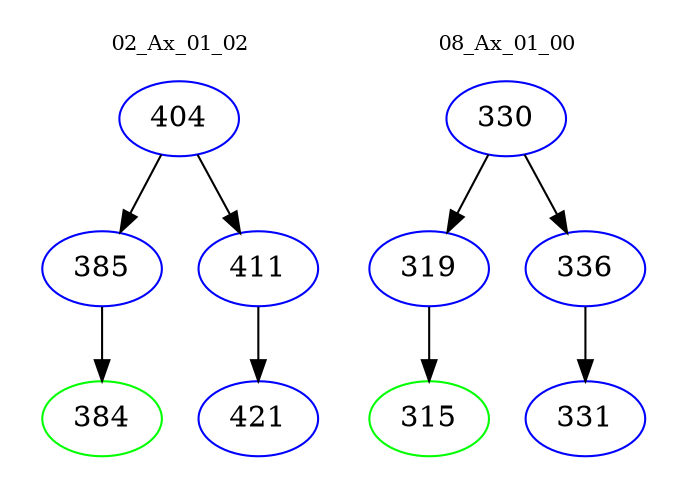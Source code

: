 digraph{
subgraph cluster_0 {
color = white
label = "02_Ax_01_02";
fontsize=10;
T0_404 [label="404", color="blue"]
T0_404 -> T0_385 [color="black"]
T0_385 [label="385", color="blue"]
T0_385 -> T0_384 [color="black"]
T0_384 [label="384", color="green"]
T0_404 -> T0_411 [color="black"]
T0_411 [label="411", color="blue"]
T0_411 -> T0_421 [color="black"]
T0_421 [label="421", color="blue"]
}
subgraph cluster_1 {
color = white
label = "08_Ax_01_00";
fontsize=10;
T1_330 [label="330", color="blue"]
T1_330 -> T1_319 [color="black"]
T1_319 [label="319", color="blue"]
T1_319 -> T1_315 [color="black"]
T1_315 [label="315", color="green"]
T1_330 -> T1_336 [color="black"]
T1_336 [label="336", color="blue"]
T1_336 -> T1_331 [color="black"]
T1_331 [label="331", color="blue"]
}
}
